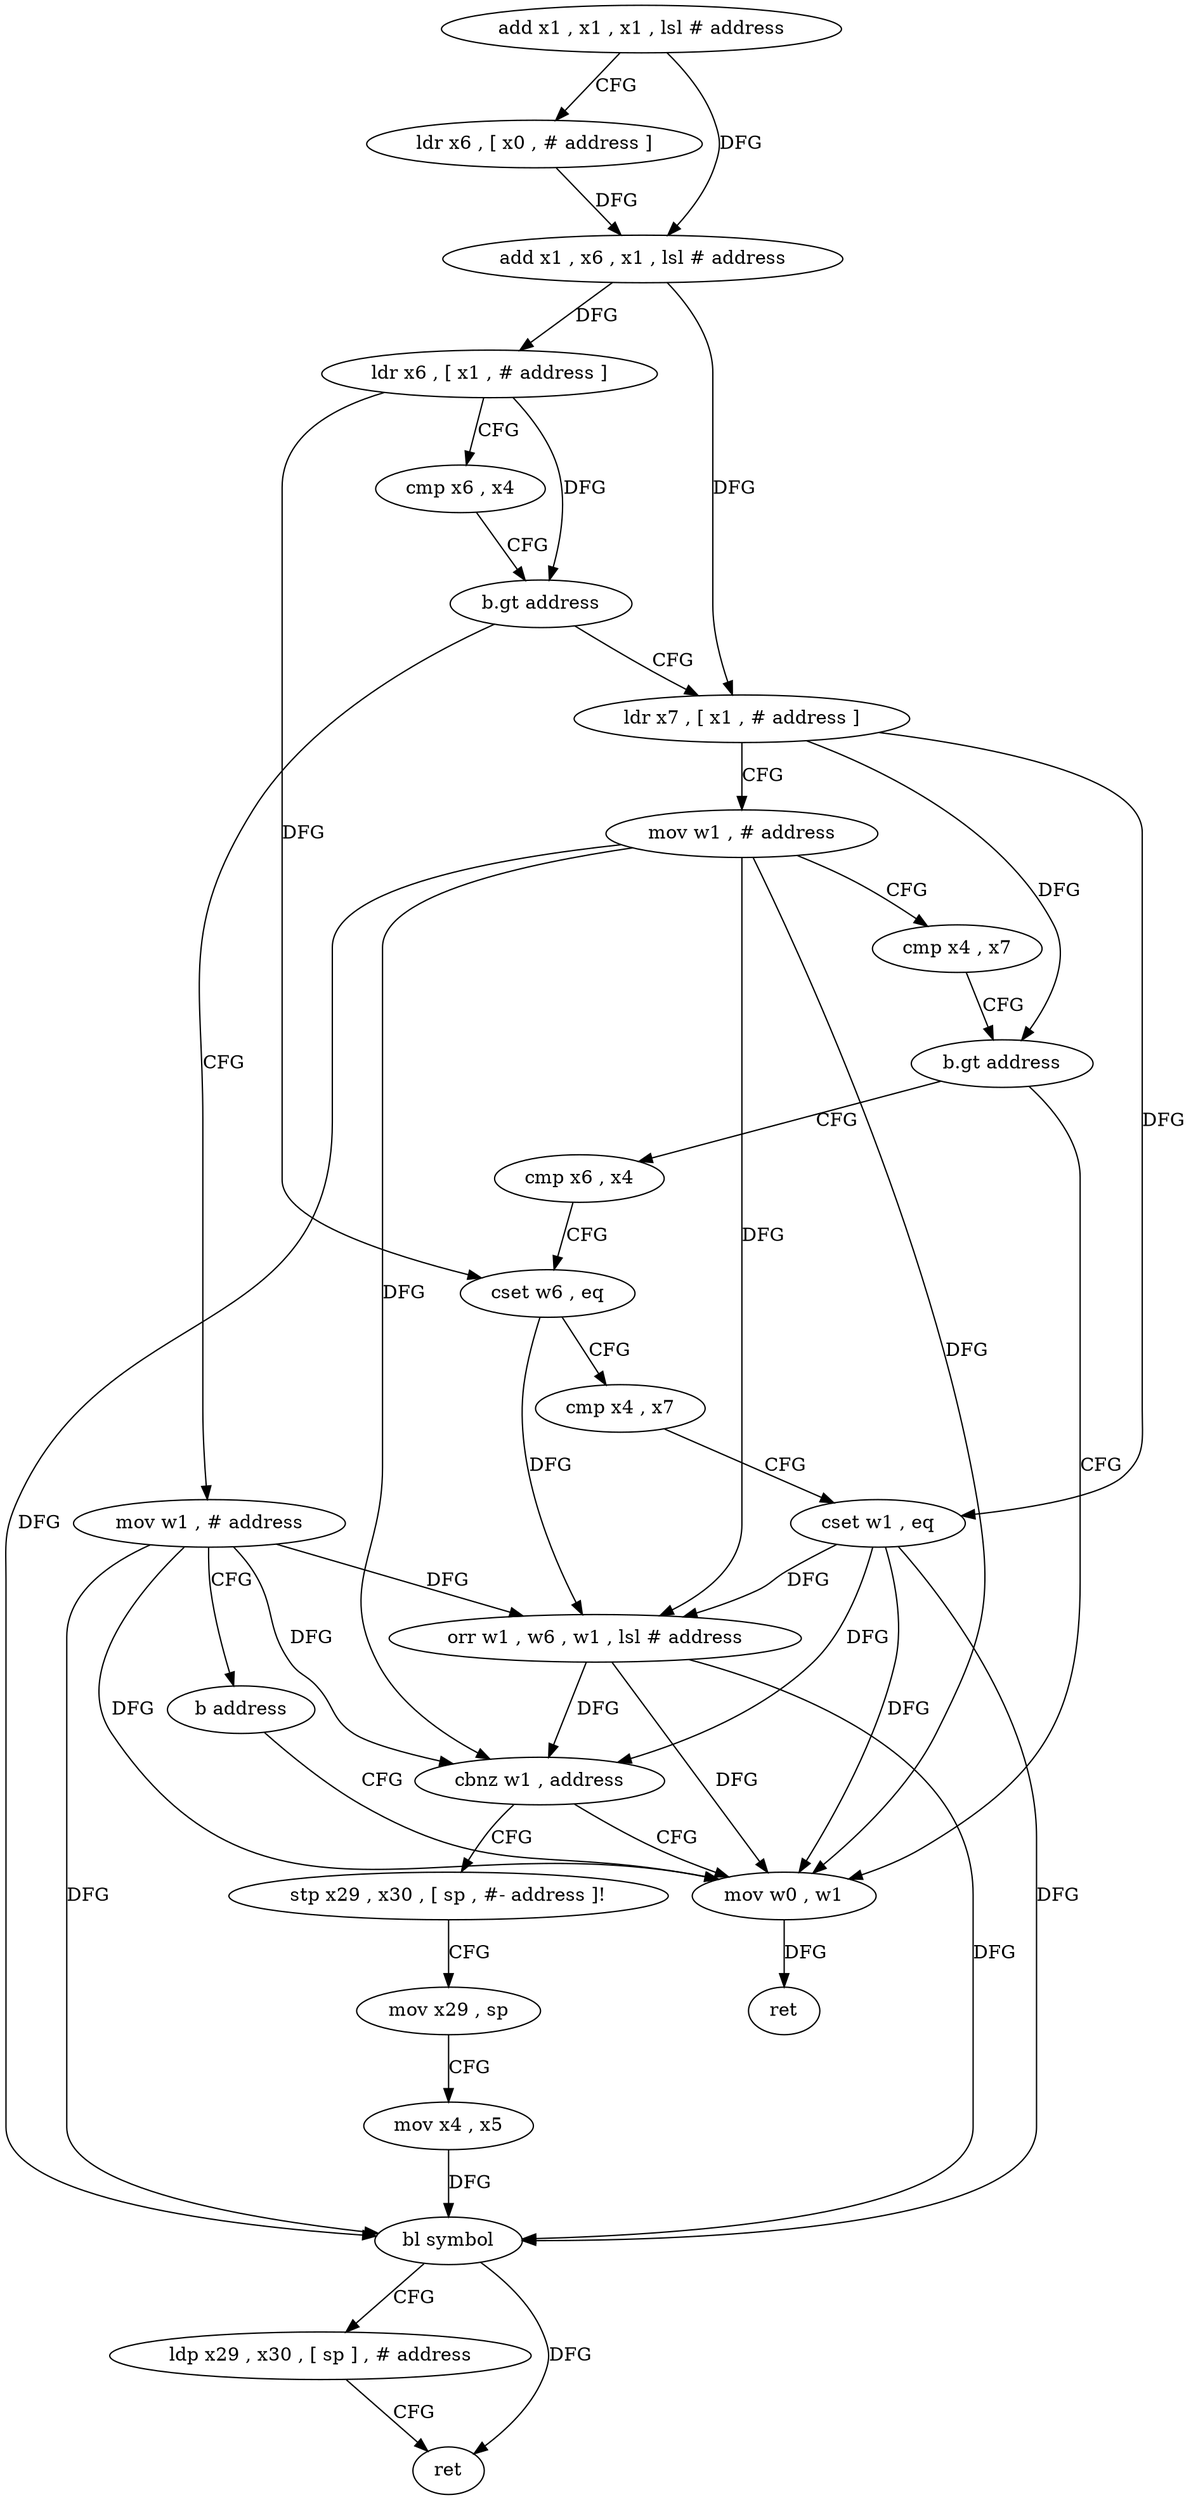 digraph "func" {
"4320740" [label = "add x1 , x1 , x1 , lsl # address" ]
"4320744" [label = "ldr x6 , [ x0 , # address ]" ]
"4320748" [label = "add x1 , x6 , x1 , lsl # address" ]
"4320752" [label = "ldr x6 , [ x1 , # address ]" ]
"4320756" [label = "cmp x6 , x4" ]
"4320760" [label = "b.gt address" ]
"4320836" [label = "mov w1 , # address" ]
"4320764" [label = "ldr x7 , [ x1 , # address ]" ]
"4320840" [label = "b address" ]
"4320804" [label = "mov w0 , w1" ]
"4320768" [label = "mov w1 , # address" ]
"4320772" [label = "cmp x4 , x7" ]
"4320776" [label = "b.gt address" ]
"4320780" [label = "cmp x6 , x4" ]
"4320808" [label = "ret" ]
"4320784" [label = "cset w6 , eq" ]
"4320788" [label = "cmp x4 , x7" ]
"4320792" [label = "cset w1 , eq" ]
"4320796" [label = "orr w1 , w6 , w1 , lsl # address" ]
"4320800" [label = "cbnz w1 , address" ]
"4320812" [label = "stp x29 , x30 , [ sp , #- address ]!" ]
"4320816" [label = "mov x29 , sp" ]
"4320820" [label = "mov x4 , x5" ]
"4320824" [label = "bl symbol" ]
"4320828" [label = "ldp x29 , x30 , [ sp ] , # address" ]
"4320832" [label = "ret" ]
"4320740" -> "4320744" [ label = "CFG" ]
"4320740" -> "4320748" [ label = "DFG" ]
"4320744" -> "4320748" [ label = "DFG" ]
"4320748" -> "4320752" [ label = "DFG" ]
"4320748" -> "4320764" [ label = "DFG" ]
"4320752" -> "4320756" [ label = "CFG" ]
"4320752" -> "4320760" [ label = "DFG" ]
"4320752" -> "4320784" [ label = "DFG" ]
"4320756" -> "4320760" [ label = "CFG" ]
"4320760" -> "4320836" [ label = "CFG" ]
"4320760" -> "4320764" [ label = "CFG" ]
"4320836" -> "4320840" [ label = "CFG" ]
"4320836" -> "4320804" [ label = "DFG" ]
"4320836" -> "4320796" [ label = "DFG" ]
"4320836" -> "4320800" [ label = "DFG" ]
"4320836" -> "4320824" [ label = "DFG" ]
"4320764" -> "4320768" [ label = "CFG" ]
"4320764" -> "4320776" [ label = "DFG" ]
"4320764" -> "4320792" [ label = "DFG" ]
"4320840" -> "4320804" [ label = "CFG" ]
"4320804" -> "4320808" [ label = "DFG" ]
"4320768" -> "4320772" [ label = "CFG" ]
"4320768" -> "4320804" [ label = "DFG" ]
"4320768" -> "4320796" [ label = "DFG" ]
"4320768" -> "4320800" [ label = "DFG" ]
"4320768" -> "4320824" [ label = "DFG" ]
"4320772" -> "4320776" [ label = "CFG" ]
"4320776" -> "4320804" [ label = "CFG" ]
"4320776" -> "4320780" [ label = "CFG" ]
"4320780" -> "4320784" [ label = "CFG" ]
"4320784" -> "4320788" [ label = "CFG" ]
"4320784" -> "4320796" [ label = "DFG" ]
"4320788" -> "4320792" [ label = "CFG" ]
"4320792" -> "4320796" [ label = "DFG" ]
"4320792" -> "4320804" [ label = "DFG" ]
"4320792" -> "4320800" [ label = "DFG" ]
"4320792" -> "4320824" [ label = "DFG" ]
"4320796" -> "4320800" [ label = "DFG" ]
"4320796" -> "4320804" [ label = "DFG" ]
"4320796" -> "4320824" [ label = "DFG" ]
"4320800" -> "4320812" [ label = "CFG" ]
"4320800" -> "4320804" [ label = "CFG" ]
"4320812" -> "4320816" [ label = "CFG" ]
"4320816" -> "4320820" [ label = "CFG" ]
"4320820" -> "4320824" [ label = "DFG" ]
"4320824" -> "4320828" [ label = "CFG" ]
"4320824" -> "4320832" [ label = "DFG" ]
"4320828" -> "4320832" [ label = "CFG" ]
}
